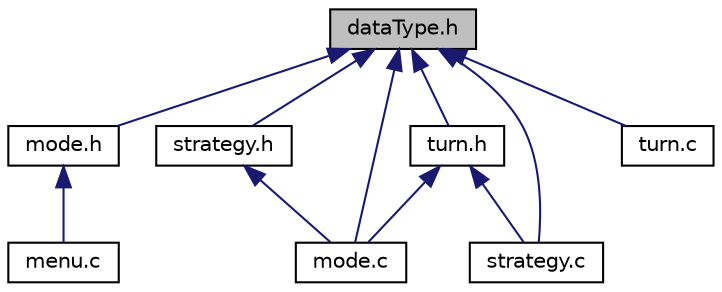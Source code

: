 digraph "dataType.h"
{
 // LATEX_PDF_SIZE
  edge [fontname="Helvetica",fontsize="10",labelfontname="Helvetica",labelfontsize="10"];
  node [fontname="Helvetica",fontsize="10",shape=record];
  Node1 [label="dataType.h",height=0.2,width=0.4,color="black", fillcolor="grey75", style="filled", fontcolor="black",tooltip="Costanti utilizzate nel progetto e strutture delle pedine e delle partite."];
  Node1 -> Node2 [dir="back",color="midnightblue",fontsize="10",style="solid",fontname="Helvetica"];
  Node2 [label="mode.h",height=0.2,width=0.4,color="black", fillcolor="white", style="filled",URL="$mode_8h.html",tooltip="libreria per la gestione delle modalità e delle partite"];
  Node2 -> Node3 [dir="back",color="midnightblue",fontsize="10",style="solid",fontname="Helvetica"];
  Node3 [label="menu.c",height=0.2,width=0.4,color="black", fillcolor="white", style="filled",URL="$menu_8c.html",tooltip="funzioni per il menu del gioco"];
  Node1 -> Node4 [dir="back",color="midnightblue",fontsize="10",style="solid",fontname="Helvetica"];
  Node4 [label="strategy.h",height=0.2,width=0.4,color="black", fillcolor="white", style="filled",URL="$strategy_8h.html",tooltip="library per la strategia di gioco della CPU"];
  Node4 -> Node5 [dir="back",color="midnightblue",fontsize="10",style="solid",fontname="Helvetica"];
  Node5 [label="mode.c",height=0.2,width=0.4,color="black", fillcolor="white", style="filled",URL="$mode_8c.html",tooltip="funzioni per la gestione delle modalità e delle partite"];
  Node1 -> Node6 [dir="back",color="midnightblue",fontsize="10",style="solid",fontname="Helvetica"];
  Node6 [label="turn.h",height=0.2,width=0.4,color="black", fillcolor="white", style="filled",URL="$turn_8h.html",tooltip="libreria usate ogni turno delle partite"];
  Node6 -> Node5 [dir="back",color="midnightblue",fontsize="10",style="solid",fontname="Helvetica"];
  Node6 -> Node7 [dir="back",color="midnightblue",fontsize="10",style="solid",fontname="Helvetica"];
  Node7 [label="strategy.c",height=0.2,width=0.4,color="black", fillcolor="white", style="filled",URL="$strategy_8c.html",tooltip="funzioni per la strategia di gioco della CPU"];
  Node1 -> Node5 [dir="back",color="midnightblue",fontsize="10",style="solid",fontname="Helvetica"];
  Node1 -> Node7 [dir="back",color="midnightblue",fontsize="10",style="solid",fontname="Helvetica"];
  Node1 -> Node8 [dir="back",color="midnightblue",fontsize="10",style="solid",fontname="Helvetica"];
  Node8 [label="turn.c",height=0.2,width=0.4,color="black", fillcolor="white", style="filled",URL="$turn_8c.html",tooltip="funzioni usate ogni turno delle partite"];
}
